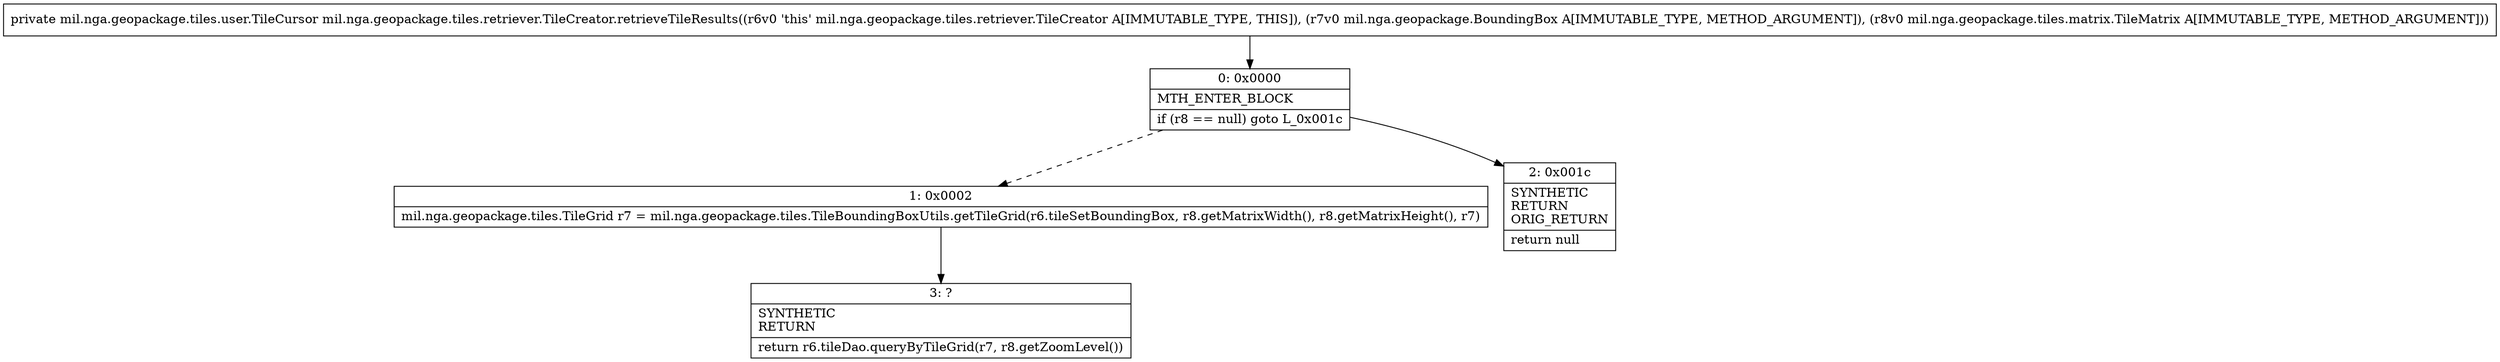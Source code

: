 digraph "CFG formil.nga.geopackage.tiles.retriever.TileCreator.retrieveTileResults(Lmil\/nga\/geopackage\/BoundingBox;Lmil\/nga\/geopackage\/tiles\/matrix\/TileMatrix;)Lmil\/nga\/geopackage\/tiles\/user\/TileCursor;" {
Node_0 [shape=record,label="{0\:\ 0x0000|MTH_ENTER_BLOCK\l|if (r8 == null) goto L_0x001c\l}"];
Node_1 [shape=record,label="{1\:\ 0x0002|mil.nga.geopackage.tiles.TileGrid r7 = mil.nga.geopackage.tiles.TileBoundingBoxUtils.getTileGrid(r6.tileSetBoundingBox, r8.getMatrixWidth(), r8.getMatrixHeight(), r7)\l}"];
Node_2 [shape=record,label="{2\:\ 0x001c|SYNTHETIC\lRETURN\lORIG_RETURN\l|return null\l}"];
Node_3 [shape=record,label="{3\:\ ?|SYNTHETIC\lRETURN\l|return r6.tileDao.queryByTileGrid(r7, r8.getZoomLevel())\l}"];
MethodNode[shape=record,label="{private mil.nga.geopackage.tiles.user.TileCursor mil.nga.geopackage.tiles.retriever.TileCreator.retrieveTileResults((r6v0 'this' mil.nga.geopackage.tiles.retriever.TileCreator A[IMMUTABLE_TYPE, THIS]), (r7v0 mil.nga.geopackage.BoundingBox A[IMMUTABLE_TYPE, METHOD_ARGUMENT]), (r8v0 mil.nga.geopackage.tiles.matrix.TileMatrix A[IMMUTABLE_TYPE, METHOD_ARGUMENT])) }"];
MethodNode -> Node_0;
Node_0 -> Node_1[style=dashed];
Node_0 -> Node_2;
Node_1 -> Node_3;
}


